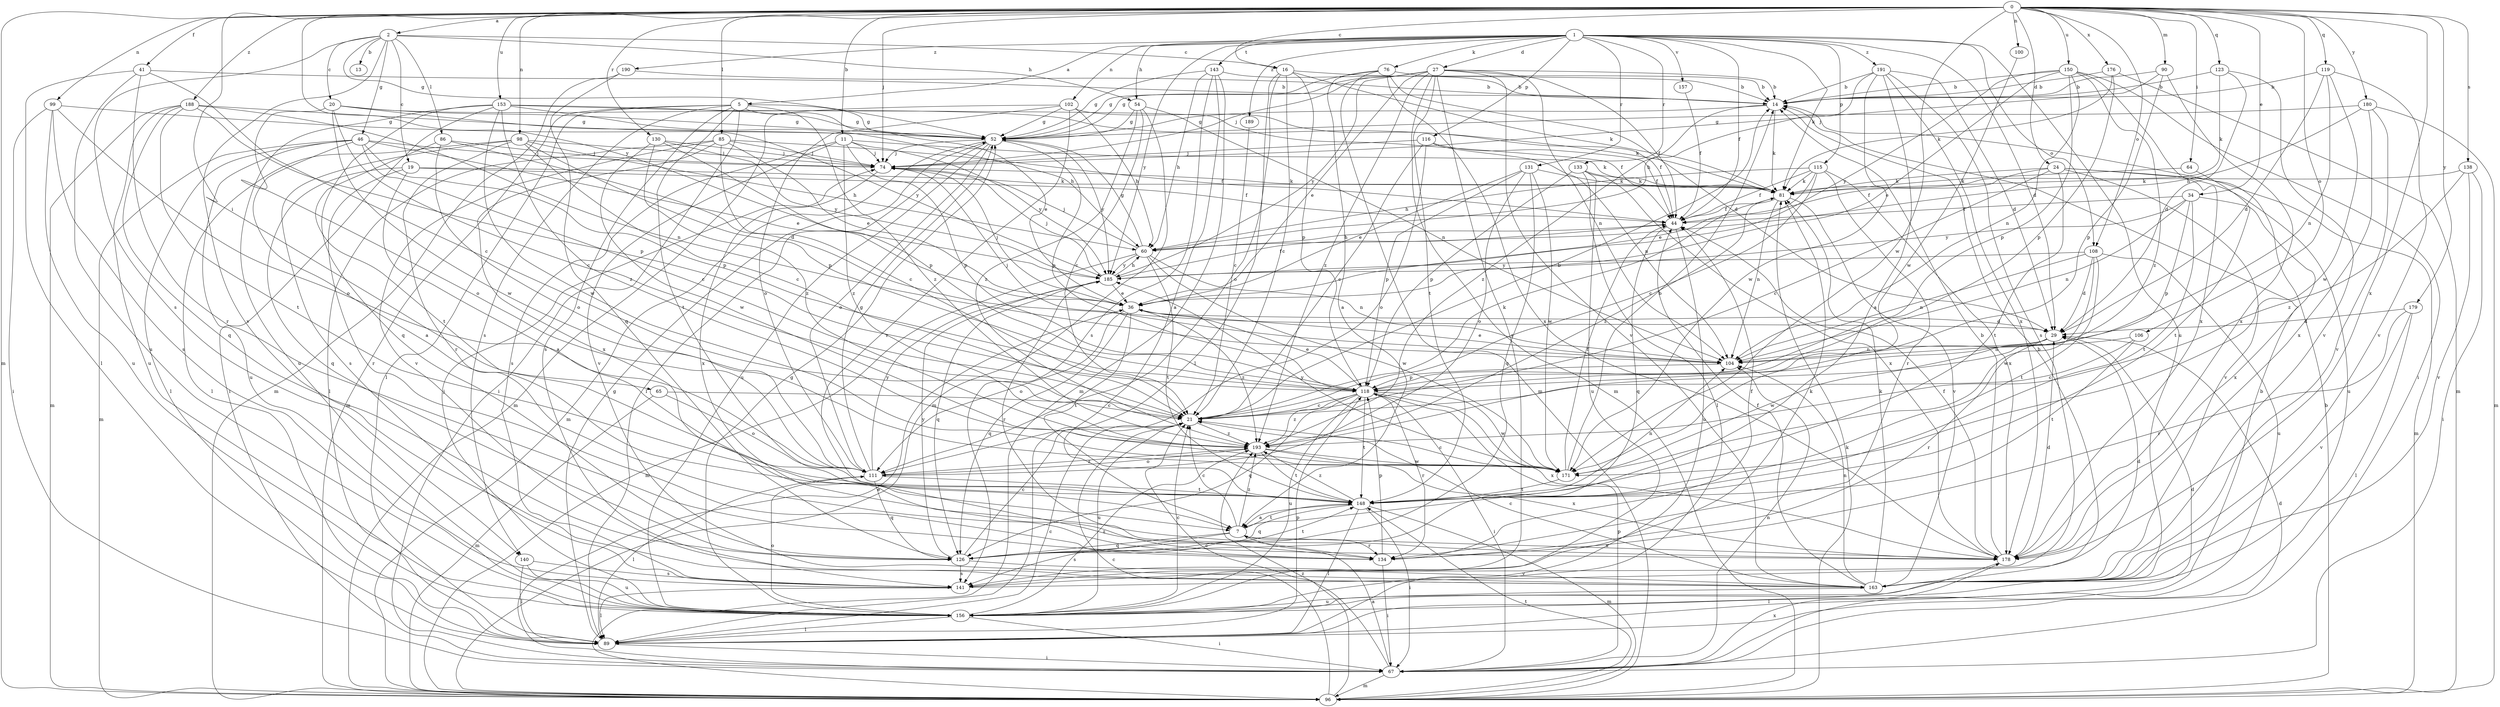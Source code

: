 strict digraph  {
0;
1;
2;
5;
7;
11;
13;
14;
16;
19;
20;
21;
24;
27;
29;
34;
36;
41;
44;
46;
52;
54;
60;
64;
65;
67;
74;
76;
81;
85;
86;
89;
90;
96;
98;
99;
100;
102;
104;
106;
108;
111;
115;
116;
118;
119;
123;
126;
130;
131;
133;
134;
138;
140;
141;
143;
148;
150;
153;
156;
157;
163;
171;
176;
178;
179;
180;
185;
188;
189;
190;
191;
193;
0 -> 2  [label=a];
0 -> 11  [label=b];
0 -> 16  [label=c];
0 -> 24  [label=d];
0 -> 34  [label=e];
0 -> 41  [label=f];
0 -> 64  [label=i];
0 -> 65  [label=i];
0 -> 74  [label=j];
0 -> 85  [label=l];
0 -> 90  [label=m];
0 -> 96  [label=m];
0 -> 98  [label=n];
0 -> 99  [label=n];
0 -> 100  [label=n];
0 -> 106  [label=o];
0 -> 108  [label=o];
0 -> 119  [label=q];
0 -> 123  [label=q];
0 -> 130  [label=r];
0 -> 138  [label=s];
0 -> 150  [label=u];
0 -> 153  [label=u];
0 -> 171  [label=w];
0 -> 176  [label=x];
0 -> 178  [label=x];
0 -> 179  [label=y];
0 -> 180  [label=y];
0 -> 185  [label=y];
0 -> 188  [label=z];
1 -> 5  [label=a];
1 -> 27  [label=d];
1 -> 29  [label=d];
1 -> 44  [label=f];
1 -> 54  [label=h];
1 -> 76  [label=k];
1 -> 81  [label=k];
1 -> 102  [label=n];
1 -> 108  [label=o];
1 -> 115  [label=p];
1 -> 116  [label=p];
1 -> 131  [label=r];
1 -> 133  [label=r];
1 -> 143  [label=t];
1 -> 156  [label=u];
1 -> 157  [label=v];
1 -> 185  [label=y];
1 -> 189  [label=z];
1 -> 190  [label=z];
1 -> 191  [label=z];
2 -> 13  [label=b];
2 -> 16  [label=c];
2 -> 19  [label=c];
2 -> 20  [label=c];
2 -> 46  [label=g];
2 -> 52  [label=g];
2 -> 54  [label=h];
2 -> 86  [label=l];
2 -> 140  [label=s];
2 -> 163  [label=v];
5 -> 36  [label=e];
5 -> 52  [label=g];
5 -> 67  [label=i];
5 -> 89  [label=l];
5 -> 96  [label=m];
5 -> 140  [label=s];
5 -> 141  [label=s];
5 -> 148  [label=t];
5 -> 193  [label=z];
7 -> 21  [label=c];
7 -> 126  [label=q];
7 -> 134  [label=r];
7 -> 141  [label=s];
7 -> 148  [label=t];
7 -> 178  [label=x];
7 -> 193  [label=z];
11 -> 74  [label=j];
11 -> 81  [label=k];
11 -> 118  [label=p];
11 -> 141  [label=s];
11 -> 163  [label=v];
11 -> 185  [label=y];
11 -> 193  [label=z];
14 -> 52  [label=g];
14 -> 81  [label=k];
14 -> 193  [label=z];
16 -> 14  [label=b];
16 -> 21  [label=c];
16 -> 81  [label=k];
16 -> 89  [label=l];
16 -> 111  [label=o];
16 -> 118  [label=p];
19 -> 7  [label=a];
19 -> 44  [label=f];
19 -> 81  [label=k];
19 -> 126  [label=q];
19 -> 134  [label=r];
20 -> 21  [label=c];
20 -> 52  [label=g];
20 -> 81  [label=k];
20 -> 111  [label=o];
20 -> 171  [label=w];
20 -> 185  [label=y];
21 -> 14  [label=b];
21 -> 81  [label=k];
21 -> 156  [label=u];
21 -> 193  [label=z];
24 -> 21  [label=c];
24 -> 44  [label=f];
24 -> 81  [label=k];
24 -> 96  [label=m];
24 -> 148  [label=t];
24 -> 156  [label=u];
24 -> 163  [label=v];
27 -> 14  [label=b];
27 -> 36  [label=e];
27 -> 44  [label=f];
27 -> 52  [label=g];
27 -> 74  [label=j];
27 -> 96  [label=m];
27 -> 104  [label=n];
27 -> 141  [label=s];
27 -> 148  [label=t];
27 -> 163  [label=v];
27 -> 185  [label=y];
27 -> 193  [label=z];
29 -> 104  [label=n];
29 -> 134  [label=r];
29 -> 171  [label=w];
34 -> 44  [label=f];
34 -> 104  [label=n];
34 -> 118  [label=p];
34 -> 148  [label=t];
34 -> 178  [label=x];
34 -> 185  [label=y];
36 -> 29  [label=d];
36 -> 74  [label=j];
36 -> 111  [label=o];
36 -> 126  [label=q];
36 -> 148  [label=t];
36 -> 193  [label=z];
41 -> 14  [label=b];
41 -> 21  [label=c];
41 -> 89  [label=l];
41 -> 134  [label=r];
41 -> 156  [label=u];
44 -> 60  [label=h];
44 -> 126  [label=q];
44 -> 156  [label=u];
46 -> 7  [label=a];
46 -> 21  [label=c];
46 -> 36  [label=e];
46 -> 74  [label=j];
46 -> 89  [label=l];
46 -> 96  [label=m];
46 -> 118  [label=p];
46 -> 156  [label=u];
52 -> 74  [label=j];
52 -> 89  [label=l];
52 -> 96  [label=m];
52 -> 111  [label=o];
52 -> 118  [label=p];
52 -> 156  [label=u];
52 -> 185  [label=y];
54 -> 21  [label=c];
54 -> 52  [label=g];
54 -> 96  [label=m];
54 -> 104  [label=n];
54 -> 193  [label=z];
60 -> 52  [label=g];
60 -> 74  [label=j];
60 -> 96  [label=m];
60 -> 104  [label=n];
60 -> 148  [label=t];
60 -> 171  [label=w];
60 -> 185  [label=y];
64 -> 81  [label=k];
64 -> 148  [label=t];
65 -> 21  [label=c];
65 -> 96  [label=m];
65 -> 111  [label=o];
67 -> 7  [label=a];
67 -> 14  [label=b];
67 -> 21  [label=c];
67 -> 29  [label=d];
67 -> 36  [label=e];
67 -> 96  [label=m];
67 -> 104  [label=n];
67 -> 118  [label=p];
67 -> 178  [label=x];
74 -> 81  [label=k];
74 -> 178  [label=x];
76 -> 7  [label=a];
76 -> 14  [label=b];
76 -> 29  [label=d];
76 -> 52  [label=g];
76 -> 96  [label=m];
76 -> 178  [label=x];
81 -> 44  [label=f];
81 -> 104  [label=n];
81 -> 163  [label=v];
81 -> 193  [label=z];
85 -> 21  [label=c];
85 -> 36  [label=e];
85 -> 44  [label=f];
85 -> 74  [label=j];
85 -> 89  [label=l];
85 -> 163  [label=v];
85 -> 178  [label=x];
86 -> 29  [label=d];
86 -> 74  [label=j];
86 -> 111  [label=o];
86 -> 148  [label=t];
89 -> 21  [label=c];
89 -> 29  [label=d];
89 -> 52  [label=g];
89 -> 67  [label=i];
89 -> 118  [label=p];
90 -> 14  [label=b];
90 -> 74  [label=j];
90 -> 118  [label=p];
90 -> 178  [label=x];
96 -> 14  [label=b];
96 -> 21  [label=c];
96 -> 81  [label=k];
96 -> 148  [label=t];
96 -> 193  [label=z];
98 -> 21  [label=c];
98 -> 60  [label=h];
98 -> 74  [label=j];
98 -> 89  [label=l];
98 -> 118  [label=p];
98 -> 134  [label=r];
98 -> 141  [label=s];
99 -> 52  [label=g];
99 -> 67  [label=i];
99 -> 111  [label=o];
99 -> 141  [label=s];
99 -> 156  [label=u];
100 -> 171  [label=w];
102 -> 44  [label=f];
102 -> 52  [label=g];
102 -> 60  [label=h];
102 -> 96  [label=m];
102 -> 111  [label=o];
102 -> 134  [label=r];
104 -> 36  [label=e];
104 -> 74  [label=j];
104 -> 118  [label=p];
106 -> 21  [label=c];
106 -> 104  [label=n];
106 -> 148  [label=t];
108 -> 29  [label=d];
108 -> 104  [label=n];
108 -> 148  [label=t];
108 -> 156  [label=u];
108 -> 171  [label=w];
108 -> 185  [label=y];
111 -> 52  [label=g];
111 -> 89  [label=l];
111 -> 126  [label=q];
111 -> 148  [label=t];
111 -> 185  [label=y];
111 -> 193  [label=z];
115 -> 21  [label=c];
115 -> 36  [label=e];
115 -> 44  [label=f];
115 -> 60  [label=h];
115 -> 81  [label=k];
115 -> 134  [label=r];
115 -> 178  [label=x];
116 -> 21  [label=c];
116 -> 44  [label=f];
116 -> 74  [label=j];
116 -> 104  [label=n];
116 -> 111  [label=o];
118 -> 21  [label=c];
118 -> 36  [label=e];
118 -> 67  [label=i];
118 -> 126  [label=q];
118 -> 134  [label=r];
118 -> 148  [label=t];
118 -> 156  [label=u];
118 -> 171  [label=w];
118 -> 178  [label=x];
118 -> 193  [label=z];
119 -> 14  [label=b];
119 -> 29  [label=d];
119 -> 104  [label=n];
119 -> 163  [label=v];
119 -> 171  [label=w];
123 -> 14  [label=b];
123 -> 29  [label=d];
123 -> 81  [label=k];
123 -> 163  [label=v];
126 -> 21  [label=c];
126 -> 141  [label=s];
126 -> 148  [label=t];
126 -> 163  [label=v];
126 -> 185  [label=y];
130 -> 74  [label=j];
130 -> 118  [label=p];
130 -> 171  [label=w];
130 -> 185  [label=y];
130 -> 193  [label=z];
131 -> 36  [label=e];
131 -> 81  [label=k];
131 -> 111  [label=o];
131 -> 118  [label=p];
131 -> 126  [label=q];
131 -> 171  [label=w];
133 -> 81  [label=k];
133 -> 89  [label=l];
133 -> 118  [label=p];
133 -> 156  [label=u];
133 -> 178  [label=x];
134 -> 44  [label=f];
134 -> 67  [label=i];
134 -> 118  [label=p];
138 -> 67  [label=i];
138 -> 81  [label=k];
138 -> 163  [label=v];
138 -> 193  [label=z];
140 -> 89  [label=l];
140 -> 141  [label=s];
140 -> 156  [label=u];
141 -> 29  [label=d];
141 -> 81  [label=k];
141 -> 89  [label=l];
143 -> 7  [label=a];
143 -> 14  [label=b];
143 -> 52  [label=g];
143 -> 60  [label=h];
143 -> 96  [label=m];
143 -> 141  [label=s];
148 -> 7  [label=a];
148 -> 67  [label=i];
148 -> 89  [label=l];
148 -> 96  [label=m];
148 -> 104  [label=n];
148 -> 126  [label=q];
148 -> 193  [label=z];
150 -> 14  [label=b];
150 -> 36  [label=e];
150 -> 67  [label=i];
150 -> 104  [label=n];
150 -> 118  [label=p];
150 -> 178  [label=x];
150 -> 185  [label=y];
150 -> 193  [label=z];
153 -> 44  [label=f];
153 -> 52  [label=g];
153 -> 60  [label=h];
153 -> 67  [label=i];
153 -> 126  [label=q];
153 -> 156  [label=u];
153 -> 171  [label=w];
153 -> 193  [label=z];
156 -> 21  [label=c];
156 -> 52  [label=g];
156 -> 67  [label=i];
156 -> 74  [label=j];
156 -> 89  [label=l];
156 -> 111  [label=o];
156 -> 193  [label=z];
157 -> 44  [label=f];
163 -> 14  [label=b];
163 -> 21  [label=c];
163 -> 44  [label=f];
163 -> 81  [label=k];
163 -> 104  [label=n];
163 -> 156  [label=u];
171 -> 14  [label=b];
171 -> 21  [label=c];
171 -> 44  [label=f];
171 -> 148  [label=t];
171 -> 185  [label=y];
176 -> 14  [label=b];
176 -> 81  [label=k];
176 -> 96  [label=m];
176 -> 118  [label=p];
178 -> 14  [label=b];
178 -> 29  [label=d];
178 -> 44  [label=f];
178 -> 89  [label=l];
179 -> 29  [label=d];
179 -> 89  [label=l];
179 -> 134  [label=r];
179 -> 163  [label=v];
180 -> 52  [label=g];
180 -> 60  [label=h];
180 -> 96  [label=m];
180 -> 163  [label=v];
180 -> 178  [label=x];
185 -> 36  [label=e];
185 -> 44  [label=f];
185 -> 60  [label=h];
185 -> 74  [label=j];
185 -> 126  [label=q];
185 -> 134  [label=r];
188 -> 52  [label=g];
188 -> 96  [label=m];
188 -> 104  [label=n];
188 -> 118  [label=p];
188 -> 126  [label=q];
188 -> 148  [label=t];
188 -> 156  [label=u];
189 -> 21  [label=c];
190 -> 14  [label=b];
190 -> 96  [label=m];
190 -> 126  [label=q];
191 -> 7  [label=a];
191 -> 14  [label=b];
191 -> 29  [label=d];
191 -> 60  [label=h];
191 -> 141  [label=s];
191 -> 171  [label=w];
191 -> 178  [label=x];
193 -> 111  [label=o];
193 -> 148  [label=t];
193 -> 171  [label=w];
193 -> 178  [label=x];
}
